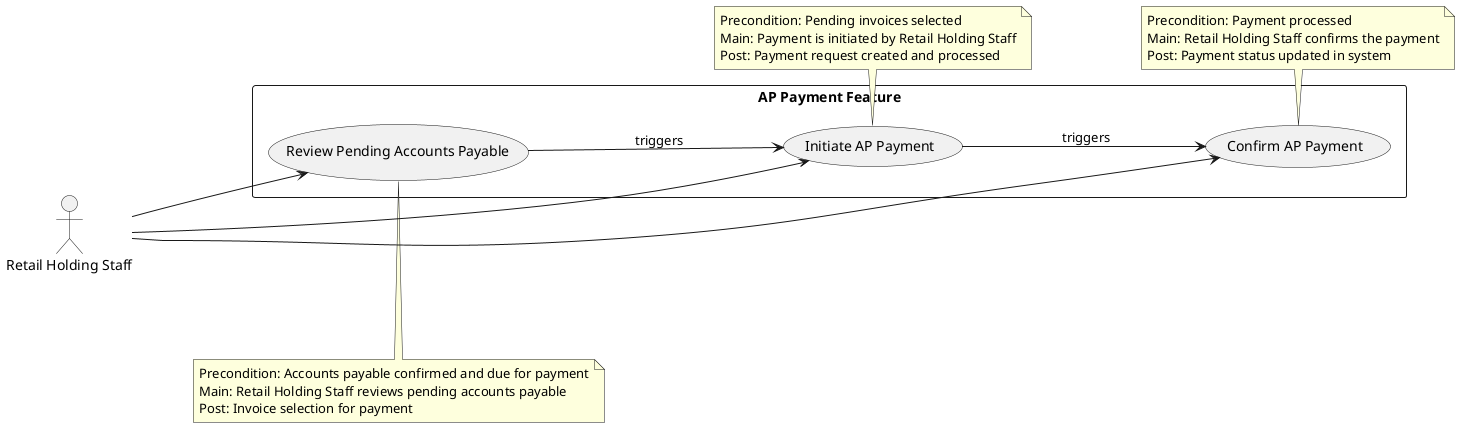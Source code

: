 @startuml
left to right direction

actor "Retail Holding Staff" as RetailHoldingStaff

rectangle "AP Payment Feature" as System {
  usecase "Review Pending Accounts Payable" as UC_ReviewAP
  usecase "Initiate AP Payment" as UC_InitiatePayment
  usecase "Confirm AP Payment" as UC_ConfirmPayment
}

RetailHoldingStaff --> UC_ReviewAP
RetailHoldingStaff --> UC_InitiatePayment
RetailHoldingStaff --> UC_ConfirmPayment

UC_ReviewAP --> UC_InitiatePayment : «triggers»
UC_InitiatePayment --> UC_ConfirmPayment : «triggers»

note top of UC_ReviewAP
Precondition: Accounts payable confirmed and due for payment
Main: Retail Holding Staff reviews pending accounts payable
Post: Invoice selection for payment
end note

note top of UC_InitiatePayment
Precondition: Pending invoices selected
Main: Payment is initiated by Retail Holding Staff
Post: Payment request created and processed
end note

note top of UC_ConfirmPayment
Precondition: Payment processed
Main: Retail Holding Staff confirms the payment
Post: Payment status updated in system
end note

@enduml
